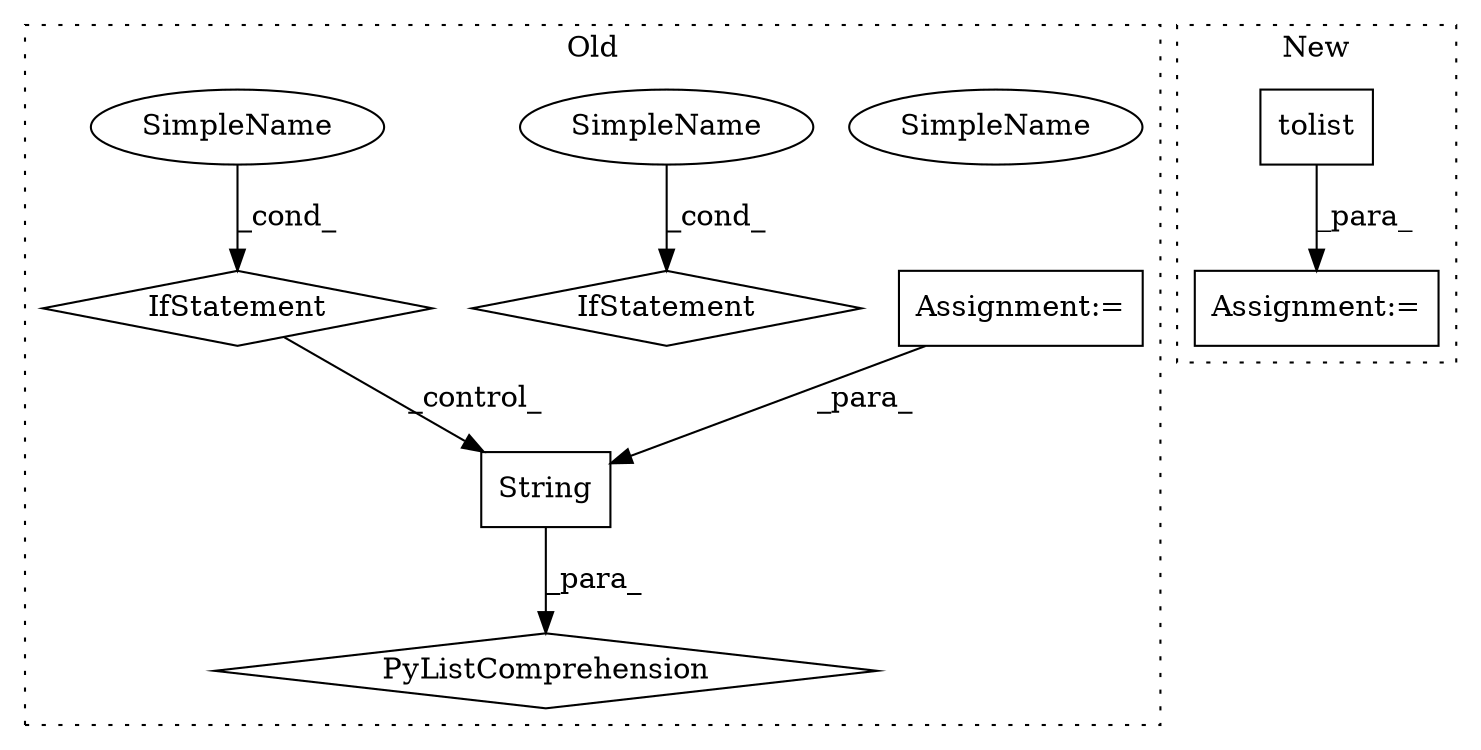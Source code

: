 digraph G {
subgraph cluster0 {
1 [label="String" a="32" s="2963,2971" l="7,1" shape="box"];
3 [label="Assignment:=" a="7" s="3042" l="35" shape="box"];
5 [label="IfStatement" a="25" s="3042" l="35" shape="diamond"];
6 [label="SimpleName" a="42" s="3072" l="5" shape="ellipse"];
7 [label="PyListComprehension" a="109" s="2963" l="122" shape="diamond"];
8 [label="IfStatement" a="25" s="3228" l="35" shape="diamond"];
9 [label="SimpleName" a="42" s="3258" l="5" shape="ellipse"];
10 [label="SimpleName" a="42" s="3072" l="5" shape="ellipse"];
label = "Old";
style="dotted";
}
subgraph cluster1 {
2 [label="tolist" a="32" s="2327" l="8" shape="box"];
4 [label="Assignment:=" a="7" s="2870" l="1" shape="box"];
label = "New";
style="dotted";
}
1 -> 7 [label="_para_"];
2 -> 4 [label="_para_"];
3 -> 1 [label="_para_"];
5 -> 1 [label="_control_"];
9 -> 8 [label="_cond_"];
10 -> 5 [label="_cond_"];
}